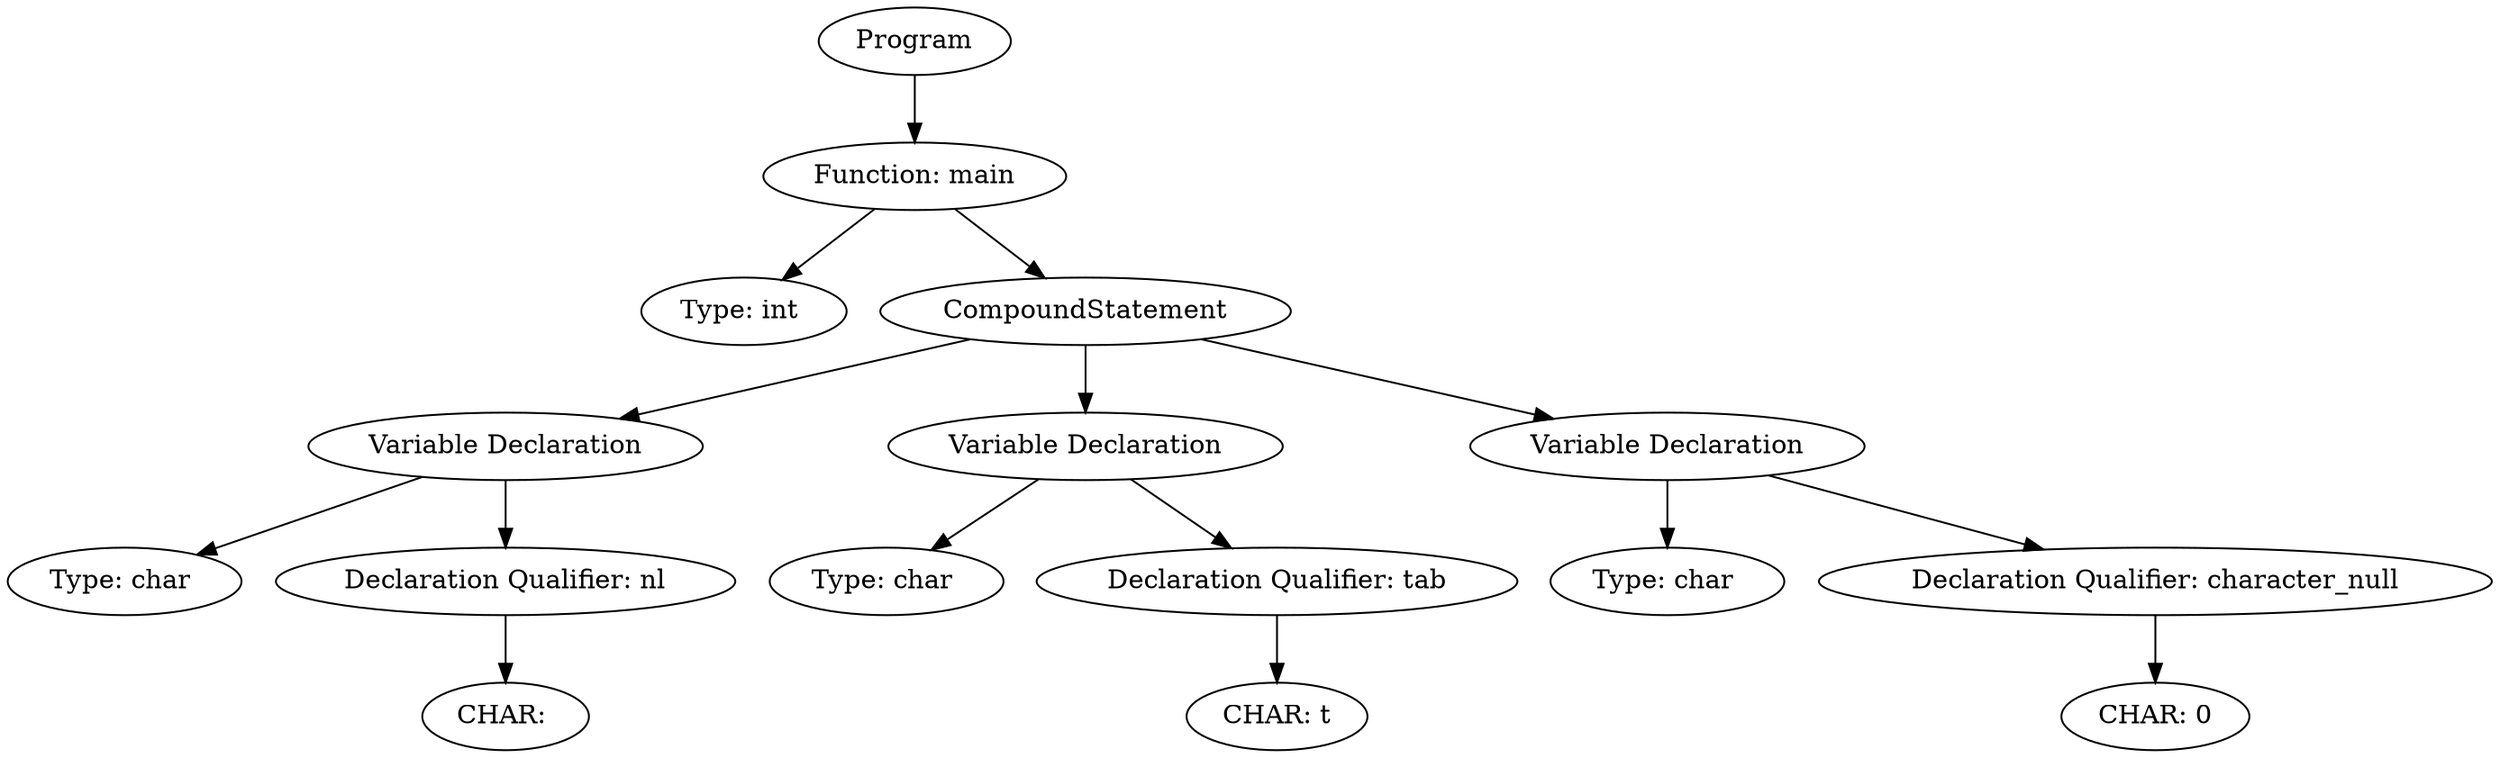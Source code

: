 digraph ExpressionGraph {
4509889104 [label="Program"];
4509889104 -> 4509888624;
4509888624 [label="Function: main"];
4509888624 -> 4509623120;
4509623120 [label="Type: int "];
4509888624 -> 4509299232;
4509299232 [label="CompoundStatement"];
4509299232 -> 4509888528;
4509888528 [label="Variable Declaration"];
4509888528 -> 4509878304;
4509878304 [label="Type: char "];
4509888528 -> 4509886944;
4509886944 [label="Declaration Qualifier: nl"];
4509886944 -> 4509876336;
4509876336 [label="CHAR: \n"];
4509299232 -> 4509889680;
4509889680 [label="Variable Declaration"];
4509889680 -> 4509879072;
4509879072 [label="Type: char "];
4509889680 -> 4509887232;
4509887232 [label="Declaration Qualifier: tab"];
4509887232 -> 4509885504;
4509885504 [label="CHAR: \t"];
4509299232 -> 4509889008;
4509889008 [label="Variable Declaration"];
4509889008 -> 4509877008;
4509877008 [label="Type: char "];
4509889008 -> 4509889296;
4509889296 [label="Declaration Qualifier: character_null"];
4509889296 -> 4509876624;
4509876624 [label="CHAR: \0"];
}

